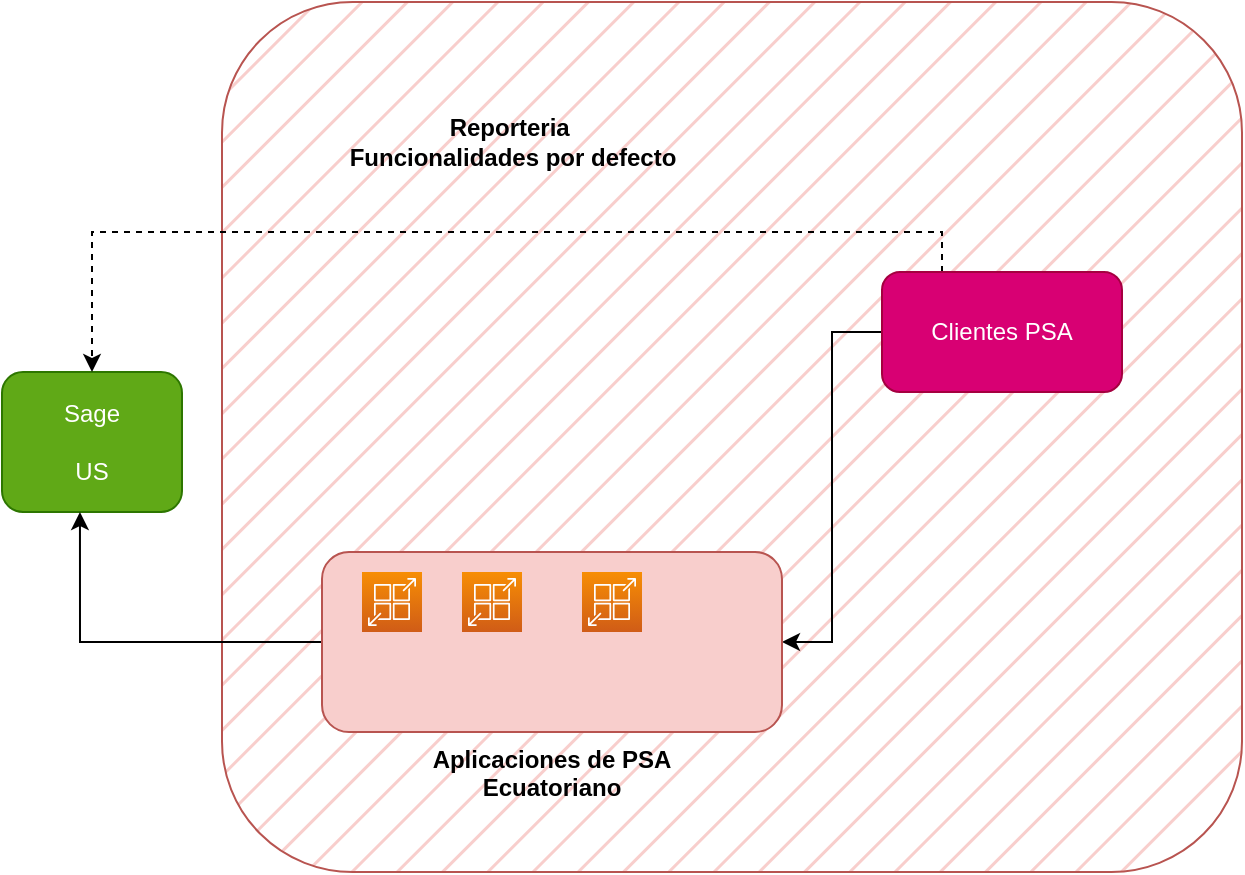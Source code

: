 <mxfile version="21.6.9" type="github" pages="3">
  <diagram name="Página-1" id="bh40TLzJVatX1Q5verdv">
    <mxGraphModel dx="1114" dy="1739" grid="1" gridSize="10" guides="1" tooltips="1" connect="1" arrows="1" fold="1" page="1" pageScale="1" pageWidth="827" pageHeight="1169" math="0" shadow="0">
      <root>
        <mxCell id="0" />
        <mxCell id="1" parent="0" />
        <mxCell id="oJwUF2_vzNozWvclugpg-12" value="" style="rounded=1;whiteSpace=wrap;html=1;fillStyle=hatch;fillColor=#f8cecc;strokeColor=#b85450;" vertex="1" parent="1">
          <mxGeometry x="150" y="-65" width="510" height="435" as="geometry" />
        </mxCell>
        <mxCell id="oJwUF2_vzNozWvclugpg-1" value="Sage&lt;br&gt;&lt;br&gt;US" style="rounded=1;whiteSpace=wrap;html=1;fillColor=#60a917;fontColor=#ffffff;strokeColor=#2D7600;" vertex="1" parent="1">
          <mxGeometry x="40" y="120" width="90" height="70" as="geometry" />
        </mxCell>
        <mxCell id="oJwUF2_vzNozWvclugpg-4" style="edgeStyle=orthogonalEdgeStyle;rounded=0;orthogonalLoop=1;jettySize=auto;html=1;entryX=1;entryY=0.5;entryDx=0;entryDy=0;" edge="1" parent="1" source="oJwUF2_vzNozWvclugpg-2" target="oJwUF2_vzNozWvclugpg-3">
          <mxGeometry relative="1" as="geometry" />
        </mxCell>
        <mxCell id="oJwUF2_vzNozWvclugpg-6" style="edgeStyle=orthogonalEdgeStyle;rounded=0;orthogonalLoop=1;jettySize=auto;html=1;entryX=0.5;entryY=0;entryDx=0;entryDy=0;dashed=1;" edge="1" parent="1" source="oJwUF2_vzNozWvclugpg-2" target="oJwUF2_vzNozWvclugpg-1">
          <mxGeometry relative="1" as="geometry">
            <Array as="points">
              <mxPoint x="510" y="50" />
              <mxPoint x="85" y="50" />
            </Array>
          </mxGeometry>
        </mxCell>
        <mxCell id="oJwUF2_vzNozWvclugpg-2" value="Clientes PSA" style="rounded=1;whiteSpace=wrap;html=1;fillColor=#d80073;fontColor=#ffffff;strokeColor=#A50040;" vertex="1" parent="1">
          <mxGeometry x="480" y="70" width="120" height="60" as="geometry" />
        </mxCell>
        <mxCell id="oJwUF2_vzNozWvclugpg-5" style="edgeStyle=orthogonalEdgeStyle;rounded=0;orthogonalLoop=1;jettySize=auto;html=1;entryX=0.433;entryY=1;entryDx=0;entryDy=0;entryPerimeter=0;" edge="1" parent="1" source="oJwUF2_vzNozWvclugpg-3" target="oJwUF2_vzNozWvclugpg-1">
          <mxGeometry relative="1" as="geometry" />
        </mxCell>
        <mxCell id="oJwUF2_vzNozWvclugpg-3" value="Aplicaciones de PSA&lt;br&gt;Ecuatoriano" style="rounded=1;whiteSpace=wrap;html=1;fillColor=#f8cecc;strokeColor=#b85450;labelPosition=center;verticalLabelPosition=bottom;align=center;verticalAlign=top;fontStyle=1" vertex="1" parent="1">
          <mxGeometry x="200" y="210" width="230" height="90" as="geometry" />
        </mxCell>
        <mxCell id="oJwUF2_vzNozWvclugpg-8" value="" style="sketch=0;points=[[0,0,0],[0.25,0,0],[0.5,0,0],[0.75,0,0],[1,0,0],[0,1,0],[0.25,1,0],[0.5,1,0],[0.75,1,0],[1,1,0],[0,0.25,0],[0,0.5,0],[0,0.75,0],[1,0.25,0],[1,0.5,0],[1,0.75,0]];outlineConnect=0;fontColor=#232F3E;gradientColor=#F78E04;gradientDirection=north;fillColor=#D05C17;strokeColor=#ffffff;dashed=0;verticalLabelPosition=bottom;verticalAlign=top;align=center;html=1;fontSize=12;fontStyle=0;aspect=fixed;shape=mxgraph.aws4.resourceIcon;resIcon=mxgraph.aws4.app_runner;" vertex="1" parent="1">
          <mxGeometry x="220" y="220" width="30" height="30" as="geometry" />
        </mxCell>
        <mxCell id="oJwUF2_vzNozWvclugpg-9" value="" style="sketch=0;points=[[0,0,0],[0.25,0,0],[0.5,0,0],[0.75,0,0],[1,0,0],[0,1,0],[0.25,1,0],[0.5,1,0],[0.75,1,0],[1,1,0],[0,0.25,0],[0,0.5,0],[0,0.75,0],[1,0.25,0],[1,0.5,0],[1,0.75,0]];outlineConnect=0;fontColor=#232F3E;gradientColor=#F78E04;gradientDirection=north;fillColor=#D05C17;strokeColor=#ffffff;dashed=0;verticalLabelPosition=bottom;verticalAlign=top;align=center;html=1;fontSize=12;fontStyle=0;aspect=fixed;shape=mxgraph.aws4.resourceIcon;resIcon=mxgraph.aws4.app_runner;" vertex="1" parent="1">
          <mxGeometry x="270" y="220" width="30" height="30" as="geometry" />
        </mxCell>
        <mxCell id="oJwUF2_vzNozWvclugpg-10" value="" style="sketch=0;points=[[0,0,0],[0.25,0,0],[0.5,0,0],[0.75,0,0],[1,0,0],[0,1,0],[0.25,1,0],[0.5,1,0],[0.75,1,0],[1,1,0],[0,0.25,0],[0,0.5,0],[0,0.75,0],[1,0.25,0],[1,0.5,0],[1,0.75,0]];outlineConnect=0;fontColor=#232F3E;gradientColor=#F78E04;gradientDirection=north;fillColor=#D05C17;strokeColor=#ffffff;dashed=0;verticalLabelPosition=bottom;verticalAlign=top;align=center;html=1;fontSize=12;fontStyle=0;aspect=fixed;shape=mxgraph.aws4.resourceIcon;resIcon=mxgraph.aws4.app_runner;" vertex="1" parent="1">
          <mxGeometry x="330" y="220" width="30" height="30" as="geometry" />
        </mxCell>
        <mxCell id="oJwUF2_vzNozWvclugpg-11" value="Reporteria&amp;nbsp;&lt;br&gt;Funcionalidades por defecto&lt;br&gt;" style="text;html=1;align=center;verticalAlign=middle;resizable=0;points=[];autosize=1;strokeColor=none;fillColor=none;fontStyle=1" vertex="1" parent="1">
          <mxGeometry x="200" y="-15" width="190" height="40" as="geometry" />
        </mxCell>
      </root>
    </mxGraphModel>
  </diagram>
  <diagram id="yDtGKH0ZBROEWPsWwgK3" name="Página-2">
    <mxGraphModel dx="1755" dy="475" grid="1" gridSize="10" guides="1" tooltips="1" connect="1" arrows="1" fold="1" page="1" pageScale="1" pageWidth="827" pageHeight="1169" math="0" shadow="0">
      <root>
        <mxCell id="0" />
        <mxCell id="1" parent="0" />
        <mxCell id="TOgZP6dalmoE1XcUWr37-1" value="" style="rounded=1;whiteSpace=wrap;html=1;fillStyle=hatch;fillColor=#f8cecc;strokeColor=#b85450;" vertex="1" parent="1">
          <mxGeometry x="-30" y="90" width="490" height="430" as="geometry" />
        </mxCell>
        <mxCell id="TOgZP6dalmoE1XcUWr37-20" value="Aplicaciones de PSA&lt;br&gt;Ecuatoriano" style="rounded=1;whiteSpace=wrap;html=1;fillColor=#f8cecc;strokeColor=#b85450;labelPosition=center;verticalLabelPosition=bottom;align=center;verticalAlign=top;fontStyle=1" vertex="1" parent="1">
          <mxGeometry x="200" y="360" width="230" height="110" as="geometry" />
        </mxCell>
        <mxCell id="TOgZP6dalmoE1XcUWr37-2" value="Sage&lt;br&gt;&lt;br&gt;US" style="rounded=1;whiteSpace=wrap;html=1;fillColor=#60a917;fontColor=#ffffff;strokeColor=#2D7600;" vertex="1" parent="1">
          <mxGeometry x="40" y="120" width="90" height="70" as="geometry" />
        </mxCell>
        <mxCell id="TOgZP6dalmoE1XcUWr37-5" value="Clientes PSA" style="rounded=1;whiteSpace=wrap;html=1;fillColor=#d80073;fontColor=#ffffff;strokeColor=#A50040;" vertex="1" parent="1">
          <mxGeometry x="540" y="190" width="120" height="60" as="geometry" />
        </mxCell>
        <mxCell id="TOgZP6dalmoE1XcUWr37-6" style="edgeStyle=orthogonalEdgeStyle;rounded=0;orthogonalLoop=1;jettySize=auto;html=1;entryX=0.433;entryY=1;entryDx=0;entryDy=0;entryPerimeter=0;" edge="1" parent="1" source="TOgZP6dalmoE1XcUWr37-7" target="TOgZP6dalmoE1XcUWr37-2">
          <mxGeometry relative="1" as="geometry" />
        </mxCell>
        <mxCell id="TOgZP6dalmoE1XcUWr37-7" value="Aplicaciones de PSA&lt;br&gt;Ecuatoriano" style="rounded=1;whiteSpace=wrap;html=1;fillColor=#f8cecc;strokeColor=#b85450;labelPosition=center;verticalLabelPosition=bottom;align=center;verticalAlign=top;fontStyle=1" vertex="1" parent="1">
          <mxGeometry x="200" y="210" width="230" height="110" as="geometry" />
        </mxCell>
        <mxCell id="TOgZP6dalmoE1XcUWr37-25" style="edgeStyle=orthogonalEdgeStyle;rounded=0;orthogonalLoop=1;jettySize=auto;html=1;entryX=1;entryY=0.5;entryDx=0;entryDy=0;fillColor=#008a00;strokeColor=#005700;" edge="1" parent="1" source="TOgZP6dalmoE1XcUWr37-8" target="TOgZP6dalmoE1XcUWr37-2">
          <mxGeometry relative="1" as="geometry" />
        </mxCell>
        <mxCell id="TOgZP6dalmoE1XcUWr37-8" value="" style="sketch=0;points=[[0,0,0],[0.25,0,0],[0.5,0,0],[0.75,0,0],[1,0,0],[0,1,0],[0.25,1,0],[0.5,1,0],[0.75,1,0],[1,1,0],[0,0.25,0],[0,0.5,0],[0,0.75,0],[1,0.25,0],[1,0.5,0],[1,0.75,0]];outlineConnect=0;fontColor=#232F3E;gradientColor=#F78E04;gradientDirection=north;fillColor=#D05C17;strokeColor=#ffffff;dashed=0;verticalLabelPosition=bottom;verticalAlign=top;align=center;html=1;fontSize=12;fontStyle=0;aspect=fixed;shape=mxgraph.aws4.resourceIcon;resIcon=mxgraph.aws4.app_runner;" vertex="1" parent="1">
          <mxGeometry x="220" y="220" width="30" height="30" as="geometry" />
        </mxCell>
        <mxCell id="TOgZP6dalmoE1XcUWr37-9" value="" style="sketch=0;points=[[0,0,0],[0.25,0,0],[0.5,0,0],[0.75,0,0],[1,0,0],[0,1,0],[0.25,1,0],[0.5,1,0],[0.75,1,0],[1,1,0],[0,0.25,0],[0,0.5,0],[0,0.75,0],[1,0.25,0],[1,0.5,0],[1,0.75,0]];outlineConnect=0;fontColor=#232F3E;gradientColor=#F78E04;gradientDirection=north;fillColor=#D05C17;strokeColor=#ffffff;dashed=0;verticalLabelPosition=bottom;verticalAlign=top;align=center;html=1;fontSize=12;fontStyle=0;aspect=fixed;shape=mxgraph.aws4.resourceIcon;resIcon=mxgraph.aws4.app_runner;" vertex="1" parent="1">
          <mxGeometry x="270" y="220" width="30" height="30" as="geometry" />
        </mxCell>
        <mxCell id="TOgZP6dalmoE1XcUWr37-10" value="" style="sketch=0;points=[[0,0,0],[0.25,0,0],[0.5,0,0],[0.75,0,0],[1,0,0],[0,1,0],[0.25,1,0],[0.5,1,0],[0.75,1,0],[1,1,0],[0,0.25,0],[0,0.5,0],[0,0.75,0],[1,0.25,0],[1,0.5,0],[1,0.75,0]];outlineConnect=0;fontColor=#232F3E;gradientColor=#F78E04;gradientDirection=north;fillColor=#D05C17;strokeColor=#ffffff;dashed=0;verticalLabelPosition=bottom;verticalAlign=top;align=center;html=1;fontSize=12;fontStyle=0;aspect=fixed;shape=mxgraph.aws4.resourceIcon;resIcon=mxgraph.aws4.app_runner;" vertex="1" parent="1">
          <mxGeometry x="330" y="220" width="30" height="30" as="geometry" />
        </mxCell>
        <mxCell id="TOgZP6dalmoE1XcUWr37-17" style="edgeStyle=orthogonalEdgeStyle;rounded=0;orthogonalLoop=1;jettySize=auto;html=1;entryX=0.656;entryY=0.986;entryDx=0;entryDy=0;entryPerimeter=0;fillColor=#6a00ff;strokeColor=#3700CC;" edge="1" parent="1" source="TOgZP6dalmoE1XcUWr37-12" target="TOgZP6dalmoE1XcUWr37-2">
          <mxGeometry relative="1" as="geometry">
            <mxPoint x="140" y="190" as="targetPoint" />
          </mxGeometry>
        </mxCell>
        <mxCell id="TOgZP6dalmoE1XcUWr37-18" style="edgeStyle=orthogonalEdgeStyle;rounded=0;orthogonalLoop=1;jettySize=auto;html=1;fillColor=#0050ef;strokeColor=#001DBC;" edge="1" parent="1" source="TOgZP6dalmoE1XcUWr37-12" target="TOgZP6dalmoE1XcUWr37-14">
          <mxGeometry relative="1" as="geometry" />
        </mxCell>
        <mxCell id="TOgZP6dalmoE1XcUWr37-12" value="" style="sketch=0;html=1;dashed=0;whitespace=wrap;fillColor=#2875E2;strokeColor=#ffffff;points=[[0.005,0.63,0],[0.1,0.2,0],[0.9,0.2,0],[0.5,0,0],[0.995,0.63,0],[0.72,0.99,0],[0.5,1,0],[0.28,0.99,0]];verticalLabelPosition=bottom;align=center;verticalAlign=top;shape=mxgraph.kubernetes.icon;prIcon=api" vertex="1" parent="1">
          <mxGeometry x="275" y="380" width="40" height="39" as="geometry" />
        </mxCell>
        <mxCell id="TOgZP6dalmoE1XcUWr37-19" style="edgeStyle=orthogonalEdgeStyle;rounded=0;orthogonalLoop=1;jettySize=auto;html=1;fillColor=#0050ef;strokeColor=#001DBC;" edge="1" parent="1" source="TOgZP6dalmoE1XcUWr37-14" target="TOgZP6dalmoE1XcUWr37-5">
          <mxGeometry relative="1" as="geometry" />
        </mxCell>
        <mxCell id="TOgZP6dalmoE1XcUWr37-14" value="" style="image;sketch=0;aspect=fixed;html=1;points=[];align=center;fontSize=12;image=img/lib/mscae/CustomDomain.svg;" vertex="1" parent="1">
          <mxGeometry x="572.92" y="380" width="54.16" height="45.5" as="geometry" />
        </mxCell>
        <mxCell id="TOgZP6dalmoE1XcUWr37-21" value="" style="sketch=0;html=1;dashed=0;whitespace=wrap;fillColor=#2875E2;strokeColor=#ffffff;points=[[0.005,0.63,0],[0.1,0.2,0],[0.9,0.2,0],[0.5,0,0],[0.995,0.63,0],[0.72,0.99,0],[0.5,1,0],[0.28,0.99,0]];verticalLabelPosition=bottom;align=center;verticalAlign=top;shape=mxgraph.kubernetes.icon;prIcon=api" vertex="1" parent="1">
          <mxGeometry x="320" y="360" width="40" height="39" as="geometry" />
        </mxCell>
        <mxCell id="TOgZP6dalmoE1XcUWr37-23" style="edgeStyle=orthogonalEdgeStyle;rounded=0;orthogonalLoop=1;jettySize=auto;html=1;fillColor=#008a00;strokeColor=#005700;" edge="1" parent="1" source="TOgZP6dalmoE1XcUWr37-22" target="TOgZP6dalmoE1XcUWr37-8">
          <mxGeometry relative="1" as="geometry" />
        </mxCell>
        <mxCell id="TOgZP6dalmoE1XcUWr37-24" style="edgeStyle=orthogonalEdgeStyle;rounded=0;orthogonalLoop=1;jettySize=auto;html=1;fillColor=#008a00;strokeColor=#005700;" edge="1" parent="1" source="TOgZP6dalmoE1XcUWr37-22" target="TOgZP6dalmoE1XcUWr37-14">
          <mxGeometry relative="1" as="geometry">
            <Array as="points">
              <mxPoint x="396" y="450" />
            </Array>
          </mxGeometry>
        </mxCell>
        <mxCell id="TOgZP6dalmoE1XcUWr37-26" style="edgeStyle=orthogonalEdgeStyle;rounded=0;orthogonalLoop=1;jettySize=auto;html=1;entryX=-0.006;entryY=0.621;entryDx=0;entryDy=0;entryPerimeter=0;fillColor=#008a00;strokeColor=#005700;" edge="1" parent="1" source="TOgZP6dalmoE1XcUWr37-22" target="TOgZP6dalmoE1XcUWr37-2">
          <mxGeometry relative="1" as="geometry" />
        </mxCell>
        <mxCell id="TOgZP6dalmoE1XcUWr37-22" value="Repoteria" style="sketch=0;html=1;dashed=0;whitespace=wrap;fillColor=#2875E2;strokeColor=#ffffff;points=[[0.005,0.63,0],[0.1,0.2,0],[0.9,0.2,0],[0.5,0,0],[0.995,0.63,0],[0.72,0.99,0],[0.5,1,0],[0.28,0.99,0]];verticalLabelPosition=bottom;align=center;verticalAlign=top;shape=mxgraph.kubernetes.icon;prIcon=api" vertex="1" parent="1">
          <mxGeometry x="215" y="414.5" width="40" height="39" as="geometry" />
        </mxCell>
      </root>
    </mxGraphModel>
  </diagram>
  <diagram id="_9a6KT36p0KQYfNX1NMb" name="Página-3">
    <mxGraphModel dx="1114" dy="570" grid="1" gridSize="10" guides="1" tooltips="1" connect="1" arrows="1" fold="1" page="1" pageScale="1" pageWidth="827" pageHeight="1169" math="0" shadow="0">
      <root>
        <mxCell id="0" />
        <mxCell id="1" parent="0" />
        <mxCell id="OyqIaxC85Cd6PFhGgNoU-2" value="Aplicaciones de PSA&lt;br&gt;Ecuatoriano" style="rounded=1;whiteSpace=wrap;html=1;fillColor=#f8cecc;strokeColor=#b85450;labelPosition=center;verticalLabelPosition=bottom;align=center;verticalAlign=top;fontStyle=1" vertex="1" parent="1">
          <mxGeometry x="200" y="360" width="230" height="110" as="geometry" />
        </mxCell>
        <mxCell id="OyqIaxC85Cd6PFhGgNoU-3" value="Sage&lt;br&gt;&lt;br&gt;US" style="rounded=1;whiteSpace=wrap;html=1;fillColor=#60a917;fontColor=#ffffff;strokeColor=#2D7600;" vertex="1" parent="1">
          <mxGeometry x="40" y="120" width="90" height="70" as="geometry" />
        </mxCell>
        <mxCell id="OyqIaxC85Cd6PFhGgNoU-4" value="Administracion de Usuarios de PSA" style="rounded=1;whiteSpace=wrap;html=1;fillColor=#d80073;fontColor=#ffffff;strokeColor=#A50040;" vertex="1" parent="1">
          <mxGeometry x="540" y="190" width="120" height="60" as="geometry" />
        </mxCell>
        <mxCell id="OyqIaxC85Cd6PFhGgNoU-5" style="edgeStyle=orthogonalEdgeStyle;rounded=0;orthogonalLoop=1;jettySize=auto;html=1;entryX=0.433;entryY=1;entryDx=0;entryDy=0;entryPerimeter=0;" edge="1" parent="1" source="OyqIaxC85Cd6PFhGgNoU-6" target="OyqIaxC85Cd6PFhGgNoU-3">
          <mxGeometry relative="1" as="geometry" />
        </mxCell>
        <mxCell id="OyqIaxC85Cd6PFhGgNoU-6" value="" style="rounded=1;whiteSpace=wrap;html=1;fillColor=#f8cecc;strokeColor=#b85450;labelPosition=center;verticalLabelPosition=bottom;align=center;verticalAlign=top;fontStyle=1" vertex="1" parent="1">
          <mxGeometry x="200" y="210" width="230" height="110" as="geometry" />
        </mxCell>
        <mxCell id="OyqIaxC85Cd6PFhGgNoU-8" value="" style="sketch=0;points=[[0,0,0],[0.25,0,0],[0.5,0,0],[0.75,0,0],[1,0,0],[0,1,0],[0.25,1,0],[0.5,1,0],[0.75,1,0],[1,1,0],[0,0.25,0],[0,0.5,0],[0,0.75,0],[1,0.25,0],[1,0.5,0],[1,0.75,0]];outlineConnect=0;fontColor=#232F3E;gradientColor=#F78E04;gradientDirection=north;fillColor=#D05C17;strokeColor=#ffffff;dashed=0;verticalLabelPosition=bottom;verticalAlign=top;align=center;html=1;fontSize=12;fontStyle=0;aspect=fixed;shape=mxgraph.aws4.resourceIcon;resIcon=mxgraph.aws4.app_runner;" vertex="1" parent="1">
          <mxGeometry x="220" y="220" width="30" height="30" as="geometry" />
        </mxCell>
        <mxCell id="OyqIaxC85Cd6PFhGgNoU-9" value="" style="sketch=0;points=[[0,0,0],[0.25,0,0],[0.5,0,0],[0.75,0,0],[1,0,0],[0,1,0],[0.25,1,0],[0.5,1,0],[0.75,1,0],[1,1,0],[0,0.25,0],[0,0.5,0],[0,0.75,0],[1,0.25,0],[1,0.5,0],[1,0.75,0]];outlineConnect=0;fontColor=#232F3E;gradientColor=#F78E04;gradientDirection=north;fillColor=#D05C17;strokeColor=#ffffff;dashed=0;verticalLabelPosition=bottom;verticalAlign=top;align=center;html=1;fontSize=12;fontStyle=0;aspect=fixed;shape=mxgraph.aws4.resourceIcon;resIcon=mxgraph.aws4.app_runner;" vertex="1" parent="1">
          <mxGeometry x="275" y="220" width="30" height="30" as="geometry" />
        </mxCell>
        <mxCell id="OyqIaxC85Cd6PFhGgNoU-10" value="" style="sketch=0;points=[[0,0,0],[0.25,0,0],[0.5,0,0],[0.75,0,0],[1,0,0],[0,1,0],[0.25,1,0],[0.5,1,0],[0.75,1,0],[1,1,0],[0,0.25,0],[0,0.5,0],[0,0.75,0],[1,0.25,0],[1,0.5,0],[1,0.75,0]];outlineConnect=0;fontColor=#232F3E;gradientColor=#F78E04;gradientDirection=north;fillColor=#D05C17;strokeColor=#ffffff;dashed=0;verticalLabelPosition=bottom;verticalAlign=top;align=center;html=1;fontSize=12;fontStyle=0;aspect=fixed;shape=mxgraph.aws4.resourceIcon;resIcon=mxgraph.aws4.app_runner;" vertex="1" parent="1">
          <mxGeometry x="330" y="220" width="30" height="30" as="geometry" />
        </mxCell>
        <mxCell id="OyqIaxC85Cd6PFhGgNoU-11" style="edgeStyle=orthogonalEdgeStyle;rounded=0;orthogonalLoop=1;jettySize=auto;html=1;entryX=0.656;entryY=0.986;entryDx=0;entryDy=0;entryPerimeter=0;fillColor=#6a00ff;strokeColor=#3700CC;" edge="1" parent="1" source="OyqIaxC85Cd6PFhGgNoU-13" target="OyqIaxC85Cd6PFhGgNoU-3">
          <mxGeometry relative="1" as="geometry">
            <mxPoint x="140" y="190" as="targetPoint" />
          </mxGeometry>
        </mxCell>
        <mxCell id="OyqIaxC85Cd6PFhGgNoU-12" style="edgeStyle=orthogonalEdgeStyle;rounded=0;orthogonalLoop=1;jettySize=auto;html=1;fillColor=#0050ef;strokeColor=#001DBC;" edge="1" parent="1" source="OyqIaxC85Cd6PFhGgNoU-13" target="OyqIaxC85Cd6PFhGgNoU-15">
          <mxGeometry relative="1" as="geometry" />
        </mxCell>
        <mxCell id="OyqIaxC85Cd6PFhGgNoU-21" style="edgeStyle=orthogonalEdgeStyle;rounded=0;orthogonalLoop=1;jettySize=auto;html=1;" edge="1" parent="1" source="OyqIaxC85Cd6PFhGgNoU-13" target="OyqIaxC85Cd6PFhGgNoU-9">
          <mxGeometry relative="1" as="geometry" />
        </mxCell>
        <mxCell id="OyqIaxC85Cd6PFhGgNoU-13" value="" style="sketch=0;html=1;dashed=0;whitespace=wrap;fillColor=#2875E2;strokeColor=#ffffff;points=[[0.005,0.63,0],[0.1,0.2,0],[0.9,0.2,0],[0.5,0,0],[0.995,0.63,0],[0.72,0.99,0],[0.5,1,0],[0.28,0.99,0]];verticalLabelPosition=bottom;align=center;verticalAlign=top;shape=mxgraph.kubernetes.icon;prIcon=api" vertex="1" parent="1">
          <mxGeometry x="270" y="386.5" width="40" height="39" as="geometry" />
        </mxCell>
        <mxCell id="OyqIaxC85Cd6PFhGgNoU-14" style="edgeStyle=orthogonalEdgeStyle;rounded=0;orthogonalLoop=1;jettySize=auto;html=1;fillColor=#0050ef;strokeColor=#001DBC;" edge="1" parent="1" source="OyqIaxC85Cd6PFhGgNoU-15" target="OyqIaxC85Cd6PFhGgNoU-4">
          <mxGeometry relative="1" as="geometry" />
        </mxCell>
        <mxCell id="OyqIaxC85Cd6PFhGgNoU-15" value="" style="image;sketch=0;aspect=fixed;html=1;points=[];align=center;fontSize=12;image=img/lib/mscae/CustomDomain.svg;" vertex="1" parent="1">
          <mxGeometry x="572.92" y="383.25" width="54.16" height="45.5" as="geometry" />
        </mxCell>
        <mxCell id="OyqIaxC85Cd6PFhGgNoU-22" value="Clientes de PSA" style="text;html=1;align=center;verticalAlign=middle;resizable=0;points=[];autosize=1;strokeColor=none;fillColor=none;" vertex="1" parent="1">
          <mxGeometry x="740" y="210" width="110" height="30" as="geometry" />
        </mxCell>
        <mxCell id="OyqIaxC85Cd6PFhGgNoU-23" value="Usuarios =&amp;gt; Roles&amp;nbsp;" style="text;html=1;align=center;verticalAlign=middle;resizable=0;points=[];autosize=1;strokeColor=none;fillColor=none;" vertex="1" parent="1">
          <mxGeometry x="730" y="258" width="130" height="30" as="geometry" />
        </mxCell>
      </root>
    </mxGraphModel>
  </diagram>
</mxfile>
